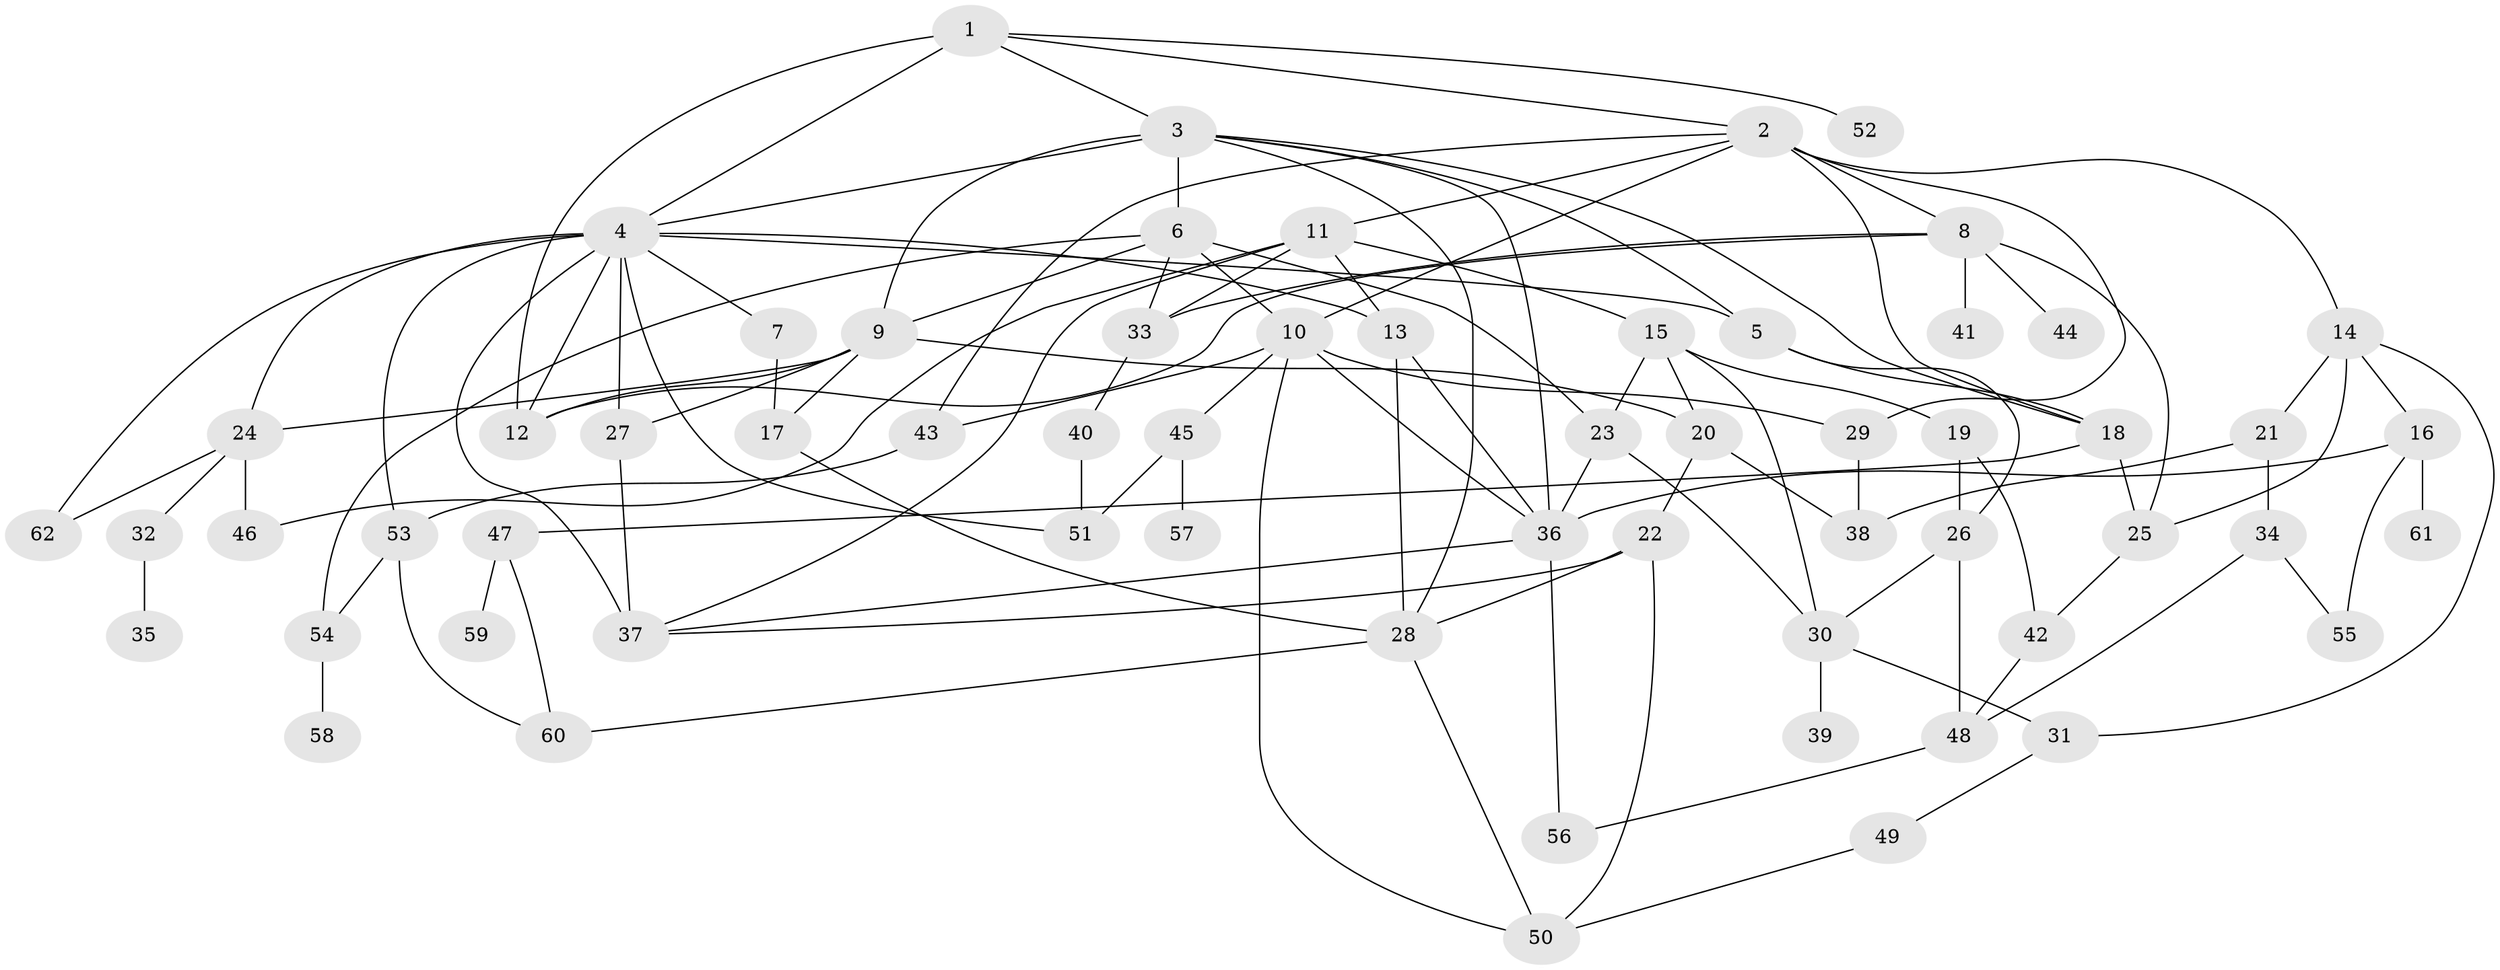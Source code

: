 // original degree distribution, {7: 0.024390243902439025, 5: 0.11382113821138211, 11: 0.008130081300813009, 10: 0.008130081300813009, 4: 0.14634146341463414, 2: 0.2926829268292683, 3: 0.18699186991869918, 8: 0.008130081300813009, 6: 0.008130081300813009, 1: 0.2032520325203252}
// Generated by graph-tools (version 1.1) at 2025/34/03/09/25 02:34:00]
// undirected, 62 vertices, 115 edges
graph export_dot {
graph [start="1"]
  node [color=gray90,style=filled];
  1;
  2;
  3;
  4;
  5;
  6;
  7;
  8;
  9;
  10;
  11;
  12;
  13;
  14;
  15;
  16;
  17;
  18;
  19;
  20;
  21;
  22;
  23;
  24;
  25;
  26;
  27;
  28;
  29;
  30;
  31;
  32;
  33;
  34;
  35;
  36;
  37;
  38;
  39;
  40;
  41;
  42;
  43;
  44;
  45;
  46;
  47;
  48;
  49;
  50;
  51;
  52;
  53;
  54;
  55;
  56;
  57;
  58;
  59;
  60;
  61;
  62;
  1 -- 2 [weight=1.0];
  1 -- 3 [weight=1.0];
  1 -- 4 [weight=2.0];
  1 -- 12 [weight=1.0];
  1 -- 52 [weight=1.0];
  2 -- 8 [weight=2.0];
  2 -- 10 [weight=1.0];
  2 -- 11 [weight=1.0];
  2 -- 14 [weight=1.0];
  2 -- 18 [weight=1.0];
  2 -- 29 [weight=1.0];
  2 -- 43 [weight=1.0];
  3 -- 4 [weight=1.0];
  3 -- 5 [weight=1.0];
  3 -- 6 [weight=3.0];
  3 -- 9 [weight=1.0];
  3 -- 18 [weight=1.0];
  3 -- 28 [weight=1.0];
  3 -- 36 [weight=1.0];
  4 -- 5 [weight=1.0];
  4 -- 7 [weight=2.0];
  4 -- 12 [weight=1.0];
  4 -- 13 [weight=1.0];
  4 -- 24 [weight=1.0];
  4 -- 27 [weight=1.0];
  4 -- 37 [weight=3.0];
  4 -- 51 [weight=1.0];
  4 -- 53 [weight=1.0];
  4 -- 62 [weight=1.0];
  5 -- 18 [weight=1.0];
  5 -- 26 [weight=1.0];
  6 -- 9 [weight=1.0];
  6 -- 10 [weight=1.0];
  6 -- 23 [weight=1.0];
  6 -- 33 [weight=1.0];
  6 -- 54 [weight=1.0];
  7 -- 17 [weight=1.0];
  8 -- 12 [weight=1.0];
  8 -- 25 [weight=1.0];
  8 -- 33 [weight=1.0];
  8 -- 41 [weight=1.0];
  8 -- 44 [weight=1.0];
  9 -- 12 [weight=1.0];
  9 -- 17 [weight=1.0];
  9 -- 20 [weight=1.0];
  9 -- 24 [weight=1.0];
  9 -- 27 [weight=1.0];
  10 -- 29 [weight=1.0];
  10 -- 36 [weight=1.0];
  10 -- 43 [weight=1.0];
  10 -- 45 [weight=1.0];
  10 -- 50 [weight=1.0];
  11 -- 13 [weight=1.0];
  11 -- 15 [weight=1.0];
  11 -- 33 [weight=1.0];
  11 -- 37 [weight=1.0];
  11 -- 46 [weight=1.0];
  13 -- 28 [weight=1.0];
  13 -- 36 [weight=1.0];
  14 -- 16 [weight=1.0];
  14 -- 21 [weight=1.0];
  14 -- 25 [weight=1.0];
  14 -- 31 [weight=1.0];
  15 -- 19 [weight=1.0];
  15 -- 20 [weight=1.0];
  15 -- 23 [weight=1.0];
  15 -- 30 [weight=1.0];
  16 -- 36 [weight=1.0];
  16 -- 55 [weight=1.0];
  16 -- 61 [weight=1.0];
  17 -- 28 [weight=1.0];
  18 -- 25 [weight=1.0];
  18 -- 47 [weight=1.0];
  19 -- 26 [weight=1.0];
  19 -- 42 [weight=1.0];
  20 -- 22 [weight=5.0];
  20 -- 38 [weight=1.0];
  21 -- 34 [weight=1.0];
  21 -- 38 [weight=1.0];
  22 -- 28 [weight=1.0];
  22 -- 37 [weight=1.0];
  22 -- 50 [weight=1.0];
  23 -- 30 [weight=1.0];
  23 -- 36 [weight=1.0];
  24 -- 32 [weight=1.0];
  24 -- 46 [weight=1.0];
  24 -- 62 [weight=1.0];
  25 -- 42 [weight=1.0];
  26 -- 30 [weight=1.0];
  26 -- 48 [weight=1.0];
  27 -- 37 [weight=1.0];
  28 -- 50 [weight=1.0];
  28 -- 60 [weight=1.0];
  29 -- 38 [weight=1.0];
  30 -- 31 [weight=1.0];
  30 -- 39 [weight=1.0];
  31 -- 49 [weight=1.0];
  32 -- 35 [weight=1.0];
  33 -- 40 [weight=1.0];
  34 -- 48 [weight=1.0];
  34 -- 55 [weight=1.0];
  36 -- 37 [weight=1.0];
  36 -- 56 [weight=1.0];
  40 -- 51 [weight=1.0];
  42 -- 48 [weight=1.0];
  43 -- 53 [weight=1.0];
  45 -- 51 [weight=1.0];
  45 -- 57 [weight=1.0];
  47 -- 59 [weight=1.0];
  47 -- 60 [weight=1.0];
  48 -- 56 [weight=1.0];
  49 -- 50 [weight=1.0];
  53 -- 54 [weight=1.0];
  53 -- 60 [weight=1.0];
  54 -- 58 [weight=1.0];
}
